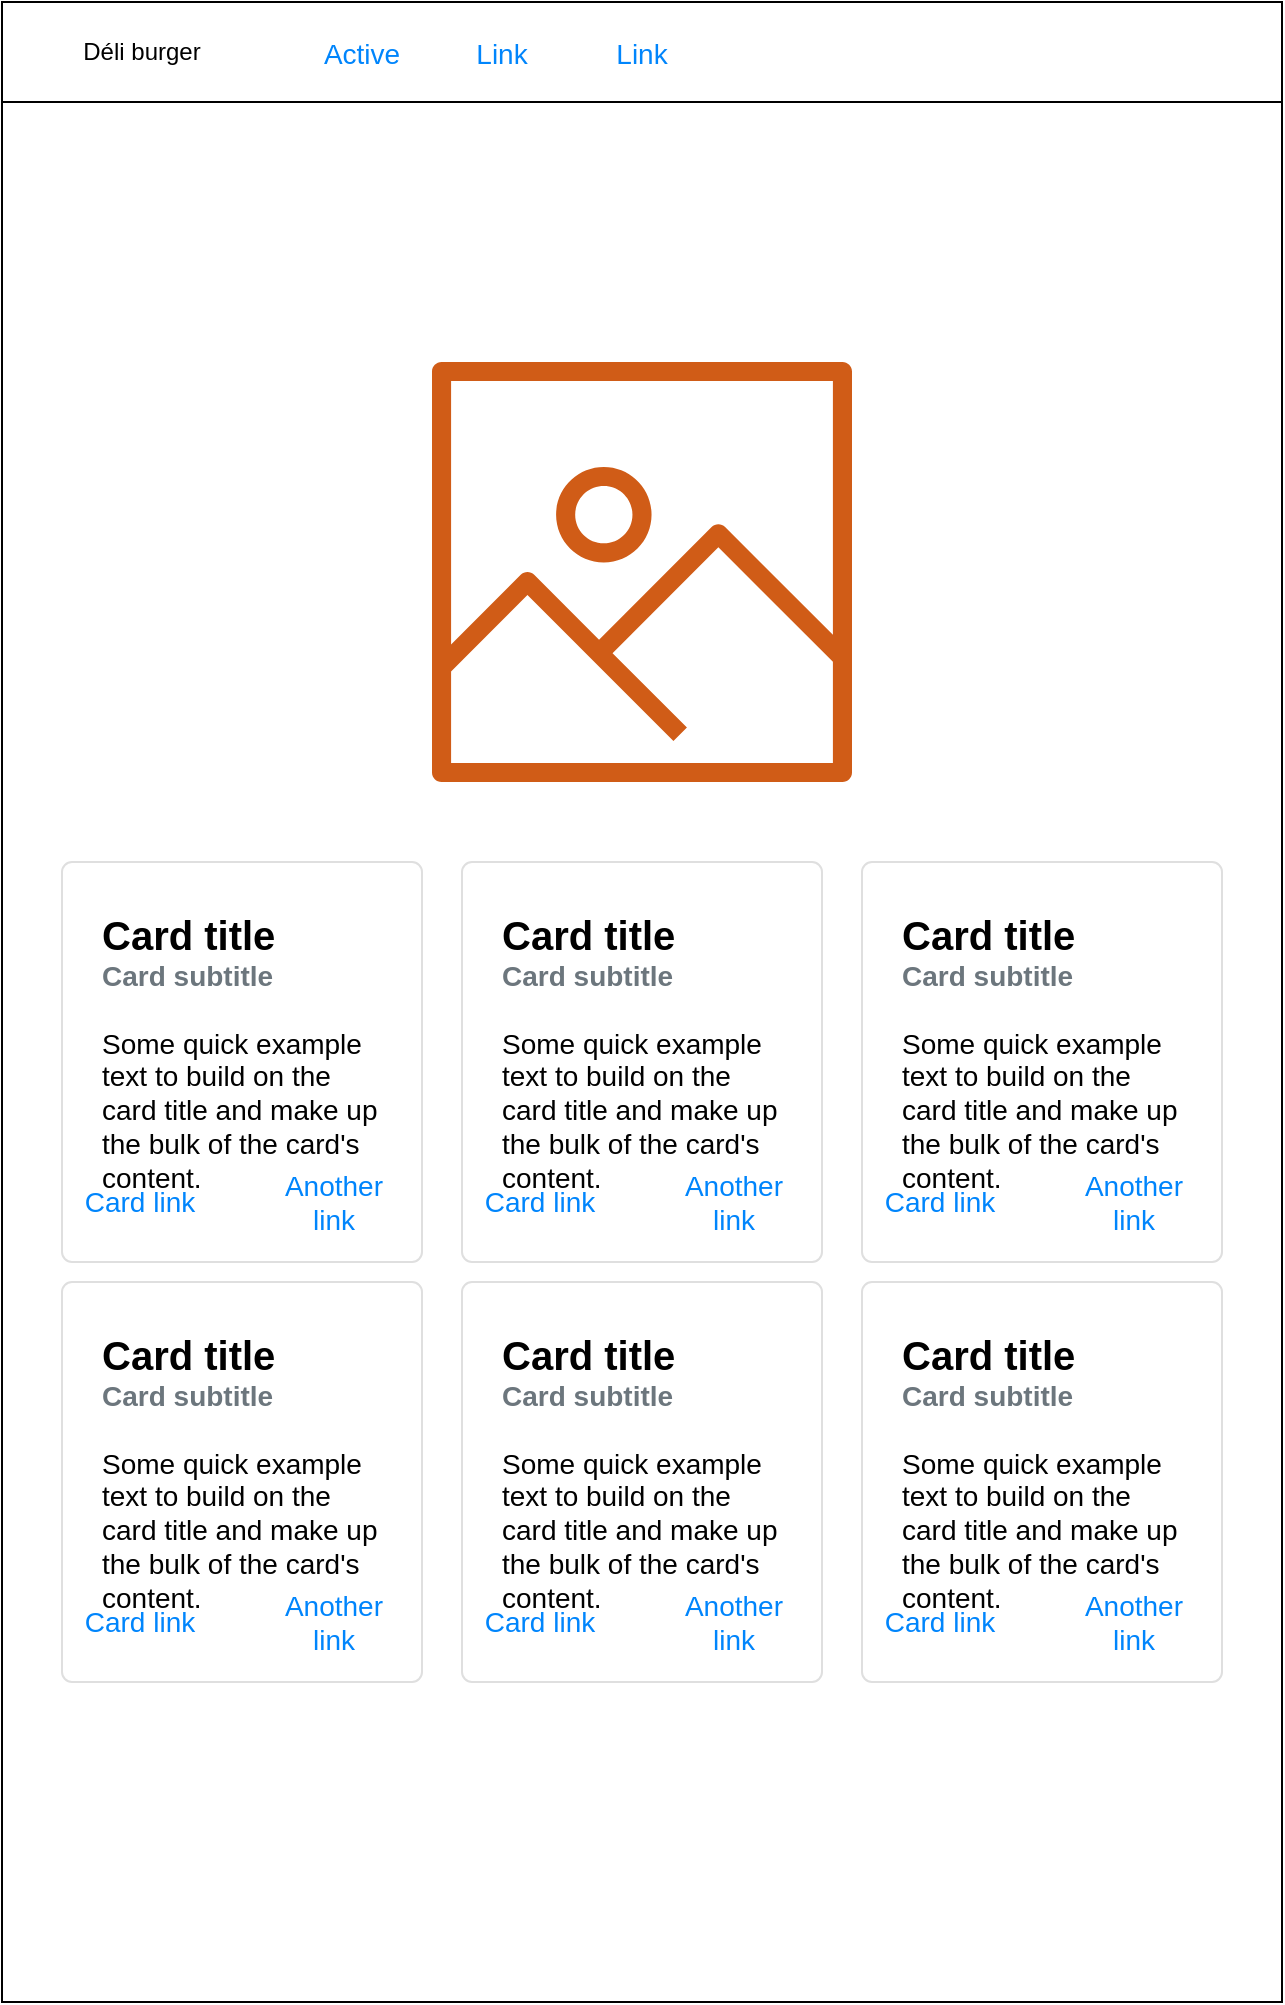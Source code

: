 <mxfile version="14.4.3" type="device"><diagram id="bTUavscRJ38ZAPg09Z6P" name="Page-1"><mxGraphModel dx="766" dy="566" grid="1" gridSize="10" guides="1" tooltips="1" connect="1" arrows="1" fold="1" page="1" pageScale="1" pageWidth="827" pageHeight="1169" math="0" shadow="0"><root><mxCell id="0"/><mxCell id="1" parent="0"/><mxCell id="UFzvBYdEBPHGFWKXyDIc-1" value="" style="whiteSpace=wrap;html=1;" vertex="1" parent="1"><mxGeometry x="80" y="80" width="640" height="1000" as="geometry"/></mxCell><mxCell id="UFzvBYdEBPHGFWKXyDIc-5" value="" style="rounded=0;whiteSpace=wrap;html=1;" vertex="1" parent="1"><mxGeometry x="80" y="80" width="640" height="50" as="geometry"/></mxCell><mxCell id="UFzvBYdEBPHGFWKXyDIc-6" value="Active" style="fillColor=none;strokeColor=none;fontSize=14;fontColor=#0085FC;" vertex="1" parent="1"><mxGeometry x="220" y="90" width="80" height="30" as="geometry"/></mxCell><mxCell id="UFzvBYdEBPHGFWKXyDIc-7" value="Link" style="fillColor=none;strokeColor=none;fontSize=14;fontColor=#0085FC;" vertex="1" parent="1"><mxGeometry x="300" y="90" width="60" height="30" as="geometry"/></mxCell><mxCell id="UFzvBYdEBPHGFWKXyDIc-8" value="Link" style="fillColor=none;strokeColor=none;fontSize=14;fontColor=#0085FC;" vertex="1" parent="1"><mxGeometry x="370" y="90" width="60" height="30" as="geometry"/></mxCell><mxCell id="UFzvBYdEBPHGFWKXyDIc-11" value="" style="outlineConnect=0;fontColor=#232F3E;gradientColor=none;fillColor=#D05C17;dashed=0;verticalLabelPosition=bottom;verticalAlign=top;align=center;html=1;fontSize=12;fontStyle=0;pointerEvents=1;shape=mxgraph.aws4.container_registry_image;" vertex="1" parent="1"><mxGeometry x="132.5" y="260" width="535" height="210" as="geometry"/></mxCell><mxCell id="UFzvBYdEBPHGFWKXyDIc-12" value="&lt;b&gt;&lt;font style=&quot;font-size: 20px&quot;&gt;Card title&lt;/font&gt;&lt;/b&gt;&lt;font color=&quot;#6c767d&quot;&gt;&lt;b&gt;&lt;font style=&quot;font-size: 14px&quot;&gt;&lt;br style=&quot;font-size: 10px&quot;&gt;Card subtitle&lt;br&gt;&lt;/font&gt;&lt;/b&gt;&lt;/font&gt;&lt;br style=&quot;font-size: 14px&quot;&gt;Some quick example text to build on the card title and make up the bulk of the card's content." style="html=1;shadow=0;dashed=0;shape=mxgraph.bootstrap.rrect;rSize=5;strokeColor=#DFDFDF;html=1;whiteSpace=wrap;fillColor=#ffffff;fontColor=#000000;verticalAlign=top;align=left;spacing=20;fontSize=14;" vertex="1" parent="1"><mxGeometry x="110" y="510" width="180" height="200" as="geometry"/></mxCell><mxCell id="UFzvBYdEBPHGFWKXyDIc-13" value="Card link" style="html=1;shadow=0;dashed=0;shape=mxgraph.bootstrap.rrect;rSize=5;perimeter=none;whiteSpace=wrap;fillColor=none;strokeColor=none;fontColor=#0085FC;resizeWidth=1;fontSize=14;align=center;" vertex="1" parent="UFzvBYdEBPHGFWKXyDIc-12"><mxGeometry y="1" width="57.6" height="40" relative="1" as="geometry"><mxPoint x="10" y="-50" as="offset"/></mxGeometry></mxCell><mxCell id="UFzvBYdEBPHGFWKXyDIc-14" value="Another link" style="html=1;shadow=0;dashed=0;shape=mxgraph.bootstrap.rrect;rSize=5;perimeter=none;whiteSpace=wrap;fillColor=none;strokeColor=none;fontColor=#0085FC;resizeWidth=1;fontSize=14;align=center;" vertex="1" parent="UFzvBYdEBPHGFWKXyDIc-12"><mxGeometry y="1" width="72" height="40" relative="1" as="geometry"><mxPoint x="100" y="-50" as="offset"/></mxGeometry></mxCell><mxCell id="UFzvBYdEBPHGFWKXyDIc-19" value="&lt;b&gt;&lt;font style=&quot;font-size: 20px&quot;&gt;Card title&lt;/font&gt;&lt;/b&gt;&lt;font color=&quot;#6c767d&quot;&gt;&lt;b&gt;&lt;font style=&quot;font-size: 14px&quot;&gt;&lt;br style=&quot;font-size: 10px&quot;&gt;Card subtitle&lt;br&gt;&lt;/font&gt;&lt;/b&gt;&lt;/font&gt;&lt;br style=&quot;font-size: 14px&quot;&gt;Some quick example text to build on the card title and make up the bulk of the card's content." style="html=1;shadow=0;dashed=0;shape=mxgraph.bootstrap.rrect;rSize=5;strokeColor=#DFDFDF;html=1;whiteSpace=wrap;fillColor=#ffffff;fontColor=#000000;verticalAlign=top;align=left;spacing=20;fontSize=14;" vertex="1" parent="1"><mxGeometry x="510" y="510" width="180" height="200" as="geometry"/></mxCell><mxCell id="UFzvBYdEBPHGFWKXyDIc-20" value="Card link" style="html=1;shadow=0;dashed=0;shape=mxgraph.bootstrap.rrect;rSize=5;perimeter=none;whiteSpace=wrap;fillColor=none;strokeColor=none;fontColor=#0085FC;resizeWidth=1;fontSize=14;align=center;" vertex="1" parent="UFzvBYdEBPHGFWKXyDIc-19"><mxGeometry y="1" width="57.6" height="40" relative="1" as="geometry"><mxPoint x="10" y="-50" as="offset"/></mxGeometry></mxCell><mxCell id="UFzvBYdEBPHGFWKXyDIc-21" value="Another link" style="html=1;shadow=0;dashed=0;shape=mxgraph.bootstrap.rrect;rSize=5;perimeter=none;whiteSpace=wrap;fillColor=none;strokeColor=none;fontColor=#0085FC;resizeWidth=1;fontSize=14;align=center;" vertex="1" parent="UFzvBYdEBPHGFWKXyDIc-19"><mxGeometry y="1" width="72" height="40" relative="1" as="geometry"><mxPoint x="100" y="-50" as="offset"/></mxGeometry></mxCell><mxCell id="UFzvBYdEBPHGFWKXyDIc-22" value="&lt;b&gt;&lt;font style=&quot;font-size: 20px&quot;&gt;Card title&lt;/font&gt;&lt;/b&gt;&lt;font color=&quot;#6c767d&quot;&gt;&lt;b&gt;&lt;font style=&quot;font-size: 14px&quot;&gt;&lt;br style=&quot;font-size: 10px&quot;&gt;Card subtitle&lt;br&gt;&lt;/font&gt;&lt;/b&gt;&lt;/font&gt;&lt;br style=&quot;font-size: 14px&quot;&gt;Some quick example text to build on the card title and make up the bulk of the card's content." style="html=1;shadow=0;dashed=0;shape=mxgraph.bootstrap.rrect;rSize=5;strokeColor=#DFDFDF;html=1;whiteSpace=wrap;fillColor=#ffffff;fontColor=#000000;verticalAlign=top;align=left;spacing=20;fontSize=14;" vertex="1" parent="1"><mxGeometry x="310" y="510" width="180" height="200" as="geometry"/></mxCell><mxCell id="UFzvBYdEBPHGFWKXyDIc-23" value="Card link" style="html=1;shadow=0;dashed=0;shape=mxgraph.bootstrap.rrect;rSize=5;perimeter=none;whiteSpace=wrap;fillColor=none;strokeColor=none;fontColor=#0085FC;resizeWidth=1;fontSize=14;align=center;" vertex="1" parent="UFzvBYdEBPHGFWKXyDIc-22"><mxGeometry y="1" width="57.6" height="40" relative="1" as="geometry"><mxPoint x="10" y="-50" as="offset"/></mxGeometry></mxCell><mxCell id="UFzvBYdEBPHGFWKXyDIc-24" value="Another link" style="html=1;shadow=0;dashed=0;shape=mxgraph.bootstrap.rrect;rSize=5;perimeter=none;whiteSpace=wrap;fillColor=none;strokeColor=none;fontColor=#0085FC;resizeWidth=1;fontSize=14;align=center;" vertex="1" parent="UFzvBYdEBPHGFWKXyDIc-22"><mxGeometry y="1" width="72" height="40" relative="1" as="geometry"><mxPoint x="100" y="-50" as="offset"/></mxGeometry></mxCell><mxCell id="UFzvBYdEBPHGFWKXyDIc-25" value="&lt;b&gt;&lt;font style=&quot;font-size: 20px&quot;&gt;Card title&lt;/font&gt;&lt;/b&gt;&lt;font color=&quot;#6c767d&quot;&gt;&lt;b&gt;&lt;font style=&quot;font-size: 14px&quot;&gt;&lt;br style=&quot;font-size: 10px&quot;&gt;Card subtitle&lt;br&gt;&lt;/font&gt;&lt;/b&gt;&lt;/font&gt;&lt;br style=&quot;font-size: 14px&quot;&gt;Some quick example text to build on the card title and make up the bulk of the card's content." style="html=1;shadow=0;dashed=0;shape=mxgraph.bootstrap.rrect;rSize=5;strokeColor=#DFDFDF;html=1;whiteSpace=wrap;fillColor=#ffffff;fontColor=#000000;verticalAlign=top;align=left;spacing=20;fontSize=14;" vertex="1" parent="1"><mxGeometry x="110" y="720" width="180" height="200" as="geometry"/></mxCell><mxCell id="UFzvBYdEBPHGFWKXyDIc-26" value="Card link" style="html=1;shadow=0;dashed=0;shape=mxgraph.bootstrap.rrect;rSize=5;perimeter=none;whiteSpace=wrap;fillColor=none;strokeColor=none;fontColor=#0085FC;resizeWidth=1;fontSize=14;align=center;" vertex="1" parent="UFzvBYdEBPHGFWKXyDIc-25"><mxGeometry y="1" width="57.6" height="40" relative="1" as="geometry"><mxPoint x="10" y="-50" as="offset"/></mxGeometry></mxCell><mxCell id="UFzvBYdEBPHGFWKXyDIc-27" value="Another link" style="html=1;shadow=0;dashed=0;shape=mxgraph.bootstrap.rrect;rSize=5;perimeter=none;whiteSpace=wrap;fillColor=none;strokeColor=none;fontColor=#0085FC;resizeWidth=1;fontSize=14;align=center;" vertex="1" parent="UFzvBYdEBPHGFWKXyDIc-25"><mxGeometry y="1" width="72" height="40" relative="1" as="geometry"><mxPoint x="100" y="-50" as="offset"/></mxGeometry></mxCell><mxCell id="UFzvBYdEBPHGFWKXyDIc-28" value="&lt;b&gt;&lt;font style=&quot;font-size: 20px&quot;&gt;Card title&lt;/font&gt;&lt;/b&gt;&lt;font color=&quot;#6c767d&quot;&gt;&lt;b&gt;&lt;font style=&quot;font-size: 14px&quot;&gt;&lt;br style=&quot;font-size: 10px&quot;&gt;Card subtitle&lt;br&gt;&lt;/font&gt;&lt;/b&gt;&lt;/font&gt;&lt;br style=&quot;font-size: 14px&quot;&gt;Some quick example text to build on the card title and make up the bulk of the card's content." style="html=1;shadow=0;dashed=0;shape=mxgraph.bootstrap.rrect;rSize=5;strokeColor=#DFDFDF;html=1;whiteSpace=wrap;fillColor=#ffffff;fontColor=#000000;verticalAlign=top;align=left;spacing=20;fontSize=14;" vertex="1" parent="1"><mxGeometry x="310" y="720" width="180" height="200" as="geometry"/></mxCell><mxCell id="UFzvBYdEBPHGFWKXyDIc-29" value="Card link" style="html=1;shadow=0;dashed=0;shape=mxgraph.bootstrap.rrect;rSize=5;perimeter=none;whiteSpace=wrap;fillColor=none;strokeColor=none;fontColor=#0085FC;resizeWidth=1;fontSize=14;align=center;" vertex="1" parent="UFzvBYdEBPHGFWKXyDIc-28"><mxGeometry y="1" width="57.6" height="40" relative="1" as="geometry"><mxPoint x="10" y="-50" as="offset"/></mxGeometry></mxCell><mxCell id="UFzvBYdEBPHGFWKXyDIc-30" value="Another link" style="html=1;shadow=0;dashed=0;shape=mxgraph.bootstrap.rrect;rSize=5;perimeter=none;whiteSpace=wrap;fillColor=none;strokeColor=none;fontColor=#0085FC;resizeWidth=1;fontSize=14;align=center;" vertex="1" parent="UFzvBYdEBPHGFWKXyDIc-28"><mxGeometry y="1" width="72" height="40" relative="1" as="geometry"><mxPoint x="100" y="-50" as="offset"/></mxGeometry></mxCell><mxCell id="UFzvBYdEBPHGFWKXyDIc-31" value="&lt;b&gt;&lt;font style=&quot;font-size: 20px&quot;&gt;Card title&lt;/font&gt;&lt;/b&gt;&lt;font color=&quot;#6c767d&quot;&gt;&lt;b&gt;&lt;font style=&quot;font-size: 14px&quot;&gt;&lt;br style=&quot;font-size: 10px&quot;&gt;Card subtitle&lt;br&gt;&lt;/font&gt;&lt;/b&gt;&lt;/font&gt;&lt;br style=&quot;font-size: 14px&quot;&gt;Some quick example text to build on the card title and make up the bulk of the card's content." style="html=1;shadow=0;dashed=0;shape=mxgraph.bootstrap.rrect;rSize=5;strokeColor=#DFDFDF;html=1;whiteSpace=wrap;fillColor=#ffffff;fontColor=#000000;verticalAlign=top;align=left;spacing=20;fontSize=14;" vertex="1" parent="1"><mxGeometry x="510" y="720" width="180" height="200" as="geometry"/></mxCell><mxCell id="UFzvBYdEBPHGFWKXyDIc-32" value="Card link" style="html=1;shadow=0;dashed=0;shape=mxgraph.bootstrap.rrect;rSize=5;perimeter=none;whiteSpace=wrap;fillColor=none;strokeColor=none;fontColor=#0085FC;resizeWidth=1;fontSize=14;align=center;" vertex="1" parent="UFzvBYdEBPHGFWKXyDIc-31"><mxGeometry y="1" width="57.6" height="40" relative="1" as="geometry"><mxPoint x="10" y="-50" as="offset"/></mxGeometry></mxCell><mxCell id="UFzvBYdEBPHGFWKXyDIc-33" value="Another link" style="html=1;shadow=0;dashed=0;shape=mxgraph.bootstrap.rrect;rSize=5;perimeter=none;whiteSpace=wrap;fillColor=none;strokeColor=none;fontColor=#0085FC;resizeWidth=1;fontSize=14;align=center;" vertex="1" parent="UFzvBYdEBPHGFWKXyDIc-31"><mxGeometry y="1" width="72" height="40" relative="1" as="geometry"><mxPoint x="100" y="-50" as="offset"/></mxGeometry></mxCell><mxCell id="UFzvBYdEBPHGFWKXyDIc-34" value="Déli burger" style="text;html=1;strokeColor=none;fillColor=none;align=center;verticalAlign=middle;whiteSpace=wrap;rounded=0;" vertex="1" parent="1"><mxGeometry x="110" y="95" width="80" height="20" as="geometry"/></mxCell></root></mxGraphModel></diagram></mxfile>